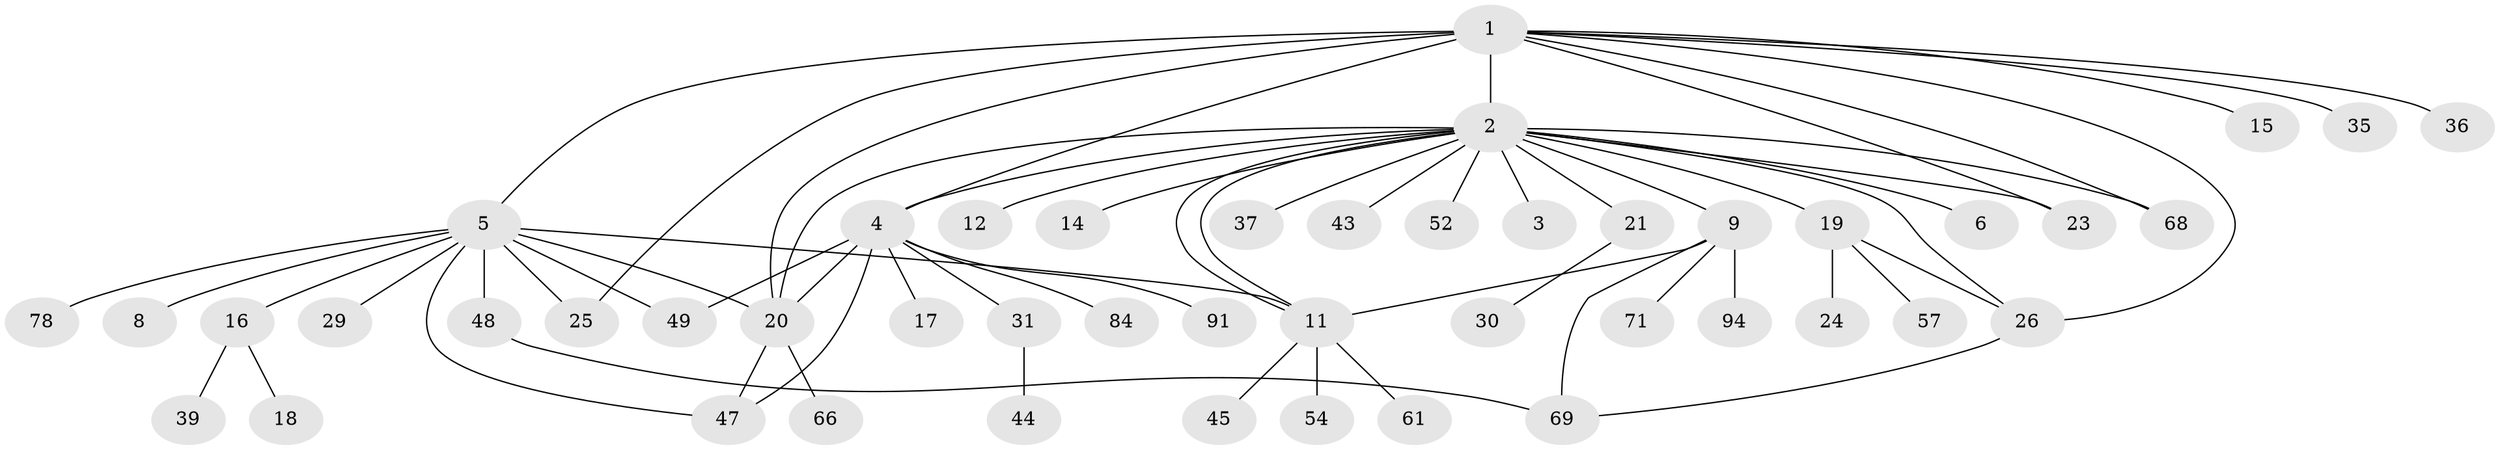 // original degree distribution, {8: 0.031914893617021274, 31: 0.010638297872340425, 1: 0.5106382978723404, 11: 0.02127659574468085, 3: 0.11702127659574468, 10: 0.010638297872340425, 4: 0.06382978723404255, 6: 0.010638297872340425, 2: 0.20212765957446807, 7: 0.02127659574468085}
// Generated by graph-tools (version 1.1) at 2025/14/03/09/25 04:14:25]
// undirected, 47 vertices, 63 edges
graph export_dot {
graph [start="1"]
  node [color=gray90,style=filled];
  1 [super="+10"];
  2 [super="+40+27+86+38+28+73+72+63+88+79+83+67+55+33+7"];
  3;
  4 [super="+34+13"];
  5;
  6;
  8;
  9 [super="+53"];
  11;
  12 [super="+60+46"];
  14;
  15;
  16 [super="+22"];
  17;
  18;
  19;
  20 [super="+50"];
  21 [super="+41"];
  23;
  24;
  25;
  26 [super="+65+76"];
  29;
  30;
  31 [super="+87"];
  35;
  36;
  37;
  39;
  43;
  44;
  45;
  47 [super="+85+70"];
  48;
  49;
  52;
  54 [super="+59"];
  57;
  61;
  66;
  68 [super="+89"];
  69 [super="+80"];
  71;
  78;
  84;
  91;
  94;
  1 -- 2 [weight=6];
  1 -- 4 [weight=2];
  1 -- 5;
  1 -- 23;
  1 -- 68;
  1 -- 35;
  1 -- 36;
  1 -- 15;
  1 -- 25;
  1 -- 26;
  1 -- 20;
  2 -- 3;
  2 -- 6;
  2 -- 9 [weight=3];
  2 -- 11 [weight=2];
  2 -- 11;
  2 -- 12 [weight=2];
  2 -- 14;
  2 -- 19;
  2 -- 21;
  2 -- 23;
  2 -- 37;
  2 -- 4 [weight=2];
  2 -- 68;
  2 -- 43;
  2 -- 20;
  2 -- 52;
  2 -- 26 [weight=2];
  4 -- 20;
  4 -- 31;
  4 -- 47;
  4 -- 84;
  4 -- 91;
  4 -- 17;
  4 -- 49;
  5 -- 8;
  5 -- 11;
  5 -- 16;
  5 -- 20;
  5 -- 25;
  5 -- 29;
  5 -- 48;
  5 -- 49;
  5 -- 78;
  5 -- 47;
  9 -- 11;
  9 -- 69;
  9 -- 71;
  9 -- 94;
  11 -- 45;
  11 -- 54;
  11 -- 61;
  16 -- 18;
  16 -- 39;
  19 -- 24;
  19 -- 26;
  19 -- 57;
  20 -- 66;
  20 -- 47;
  21 -- 30;
  26 -- 69;
  31 -- 44;
  48 -- 69;
}
